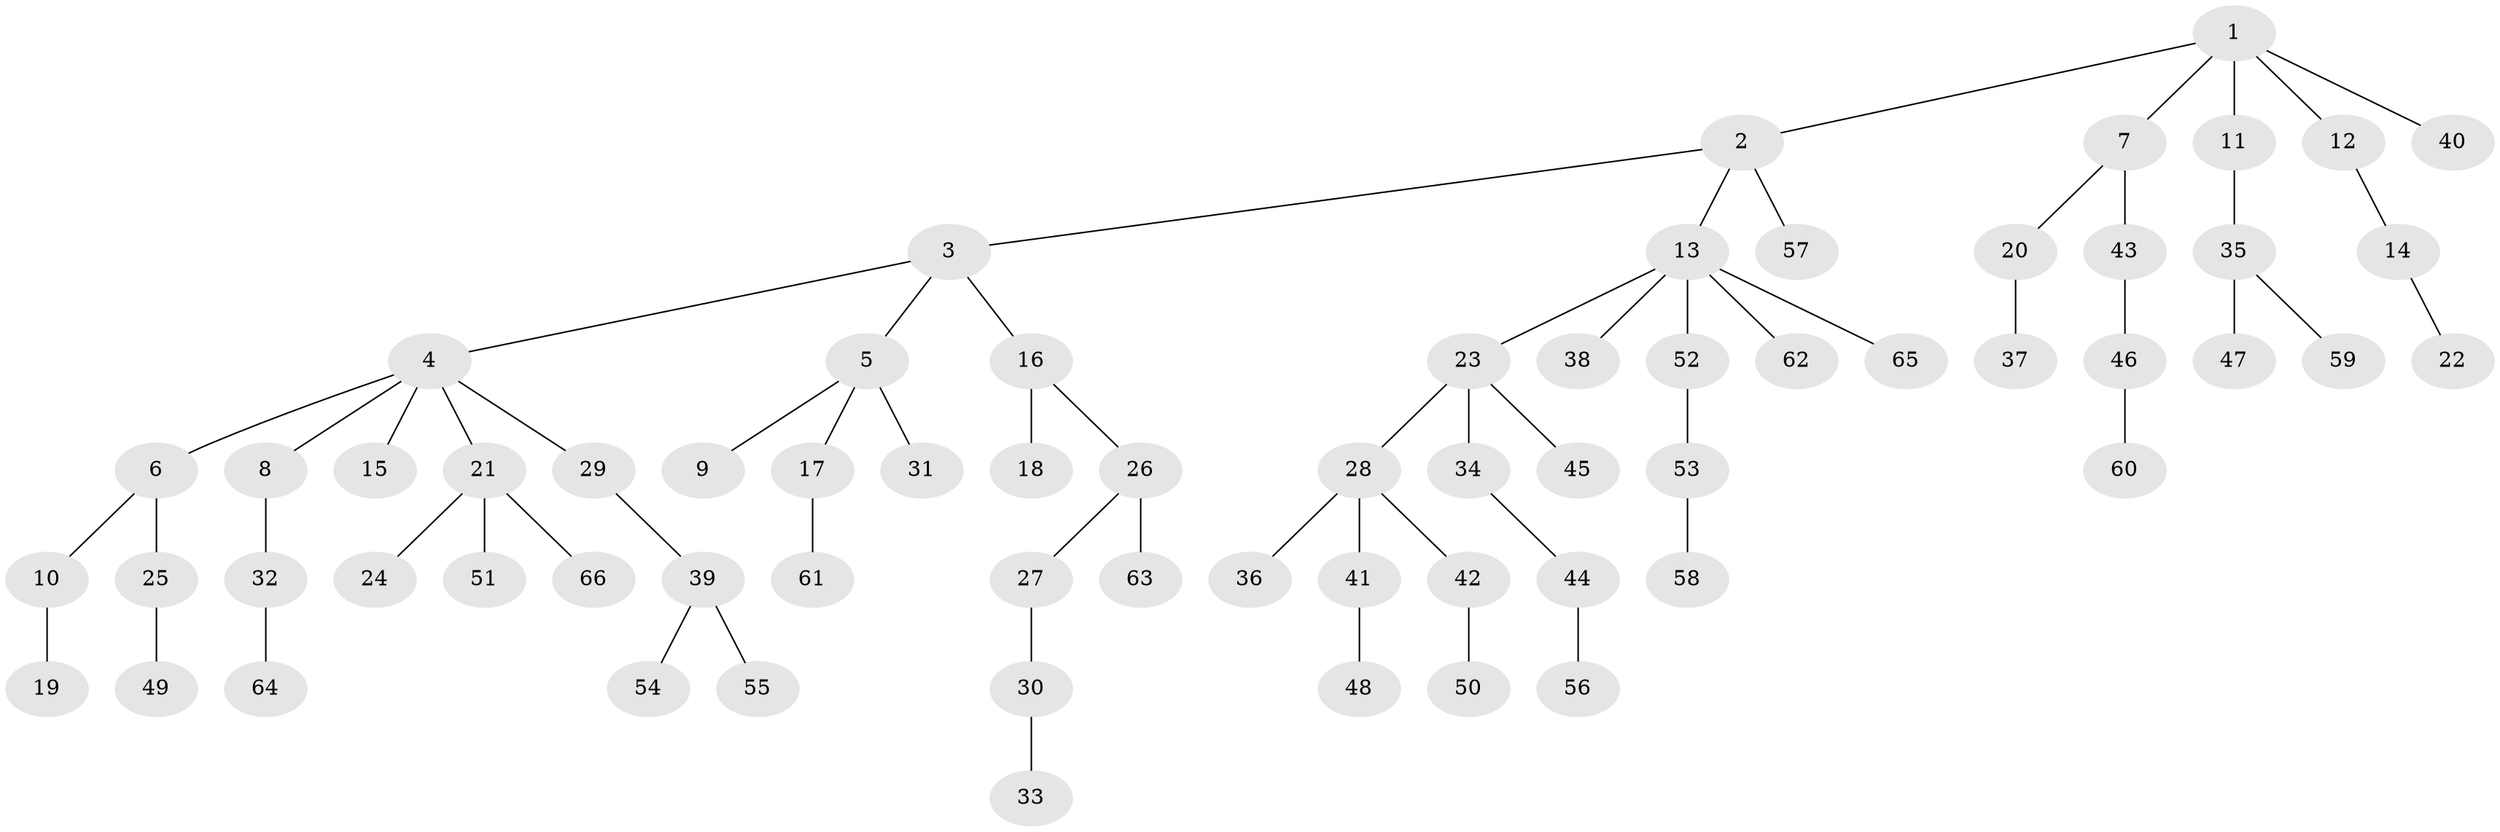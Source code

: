 // coarse degree distribution, {1: 0.7894736842105263, 2: 0.15789473684210525, 15: 0.05263157894736842}
// Generated by graph-tools (version 1.1) at 2025/57/03/04/25 21:57:07]
// undirected, 66 vertices, 65 edges
graph export_dot {
graph [start="1"]
  node [color=gray90,style=filled];
  1;
  2;
  3;
  4;
  5;
  6;
  7;
  8;
  9;
  10;
  11;
  12;
  13;
  14;
  15;
  16;
  17;
  18;
  19;
  20;
  21;
  22;
  23;
  24;
  25;
  26;
  27;
  28;
  29;
  30;
  31;
  32;
  33;
  34;
  35;
  36;
  37;
  38;
  39;
  40;
  41;
  42;
  43;
  44;
  45;
  46;
  47;
  48;
  49;
  50;
  51;
  52;
  53;
  54;
  55;
  56;
  57;
  58;
  59;
  60;
  61;
  62;
  63;
  64;
  65;
  66;
  1 -- 2;
  1 -- 7;
  1 -- 11;
  1 -- 12;
  1 -- 40;
  2 -- 3;
  2 -- 13;
  2 -- 57;
  3 -- 4;
  3 -- 5;
  3 -- 16;
  4 -- 6;
  4 -- 8;
  4 -- 15;
  4 -- 21;
  4 -- 29;
  5 -- 9;
  5 -- 17;
  5 -- 31;
  6 -- 10;
  6 -- 25;
  7 -- 20;
  7 -- 43;
  8 -- 32;
  10 -- 19;
  11 -- 35;
  12 -- 14;
  13 -- 23;
  13 -- 38;
  13 -- 52;
  13 -- 62;
  13 -- 65;
  14 -- 22;
  16 -- 18;
  16 -- 26;
  17 -- 61;
  20 -- 37;
  21 -- 24;
  21 -- 51;
  21 -- 66;
  23 -- 28;
  23 -- 34;
  23 -- 45;
  25 -- 49;
  26 -- 27;
  26 -- 63;
  27 -- 30;
  28 -- 36;
  28 -- 41;
  28 -- 42;
  29 -- 39;
  30 -- 33;
  32 -- 64;
  34 -- 44;
  35 -- 47;
  35 -- 59;
  39 -- 54;
  39 -- 55;
  41 -- 48;
  42 -- 50;
  43 -- 46;
  44 -- 56;
  46 -- 60;
  52 -- 53;
  53 -- 58;
}
